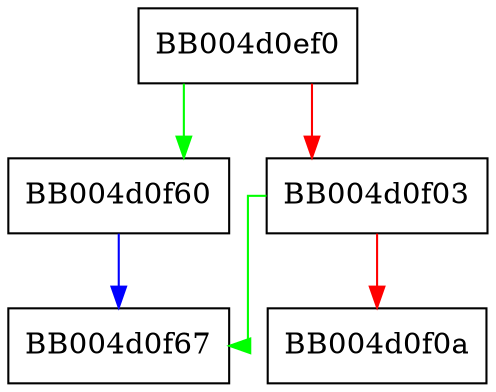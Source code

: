 digraph final_maxfragmentlen {
  node [shape="box"];
  graph [splines=ortho];
  BB004d0ef0 -> BB004d0f60 [color="green"];
  BB004d0ef0 -> BB004d0f03 [color="red"];
  BB004d0f03 -> BB004d0f67 [color="green"];
  BB004d0f03 -> BB004d0f0a [color="red"];
  BB004d0f60 -> BB004d0f67 [color="blue"];
}